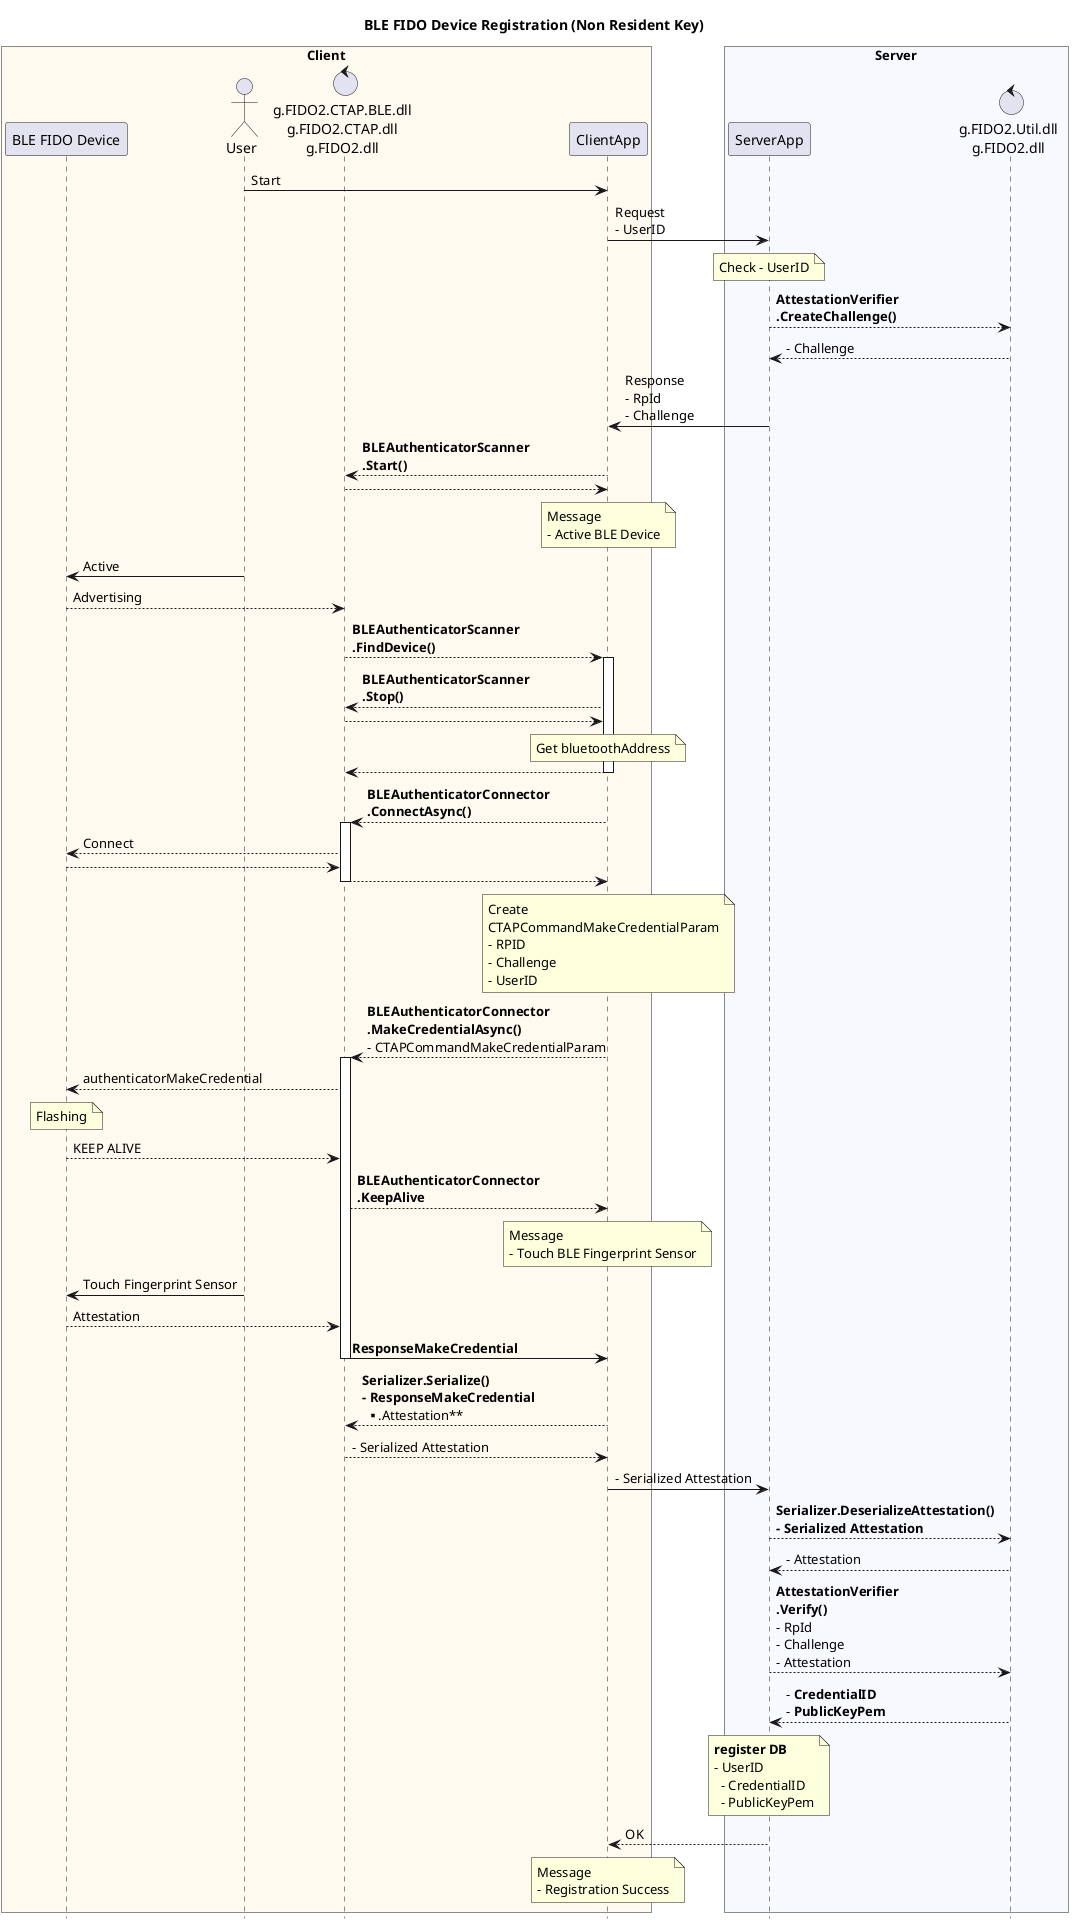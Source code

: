 @startuml
title BLE FIDO Device Registration (Non Resident Key)
hide footbox


box "Client" #FloralWhite
    participant "BLE FIDO Device" as Key
    actor  "User" as User
    control "g.FIDO2.CTAP.BLE.dll\ng.FIDO2.CTAP.dll\ng.FIDO2.dll" as CTAPBLE
    participant "ClientApp" as Client
end box

box "Server" #GhostWhite
    participant "ServerApp" as Server
    control "g.FIDO2.Util.dll\ng.FIDO2.dll" as Util
end box

User -> Client : Start
Client -> Server : Request\n- UserID
note over Server : Check - UserID
Server --> Util : **AttestationVerifier**\n**.CreateChallenge()**
Server <-- Util : - Challenge
Client <- Server : Response\n- RpId\n- Challenge

CTAPBLE <-- Client : **BLEAuthenticatorScanner**\n**.Start()**
CTAPBLE --> Client

note over Client : Message\n- Active BLE Device
Key <- User : Active
Key --> CTAPBLE : Advertising

CTAPBLE --> Client : **BLEAuthenticatorScanner**\n**.FindDevice()**
activate Client
    CTAPBLE <-- Client : **BLEAuthenticatorScanner**\n**.Stop()**
    CTAPBLE --> Client
    note over Client : Get bluetoothAddress
    CTAPBLE <-- Client
deactivate


CTAPBLE <-- Client : **BLEAuthenticatorConnector**\n**.ConnectAsync()**
activate CTAPBLE
    Key <-- CTAPBLE : Connect
    Key --> CTAPBLE
    CTAPBLE --> Client
deactivate

note over Client : Create \nCTAPCommandMakeCredentialParam\n- RPID\n- Challenge\n- UserID

CTAPBLE <-- Client : **BLEAuthenticatorConnector**\n**.MakeCredentialAsync()**\n- CTAPCommandMakeCredentialParam

activate CTAPBLE
    Key <-- CTAPBLE : authenticatorMakeCredential
    note over Key : Flashing
    Key --> CTAPBLE : KEEP ALIVE
    CTAPBLE --> Client : **BLEAuthenticatorConnector**\n**.KeepAlive**

    note over Client : Message\n- Touch BLE Fingerprint Sensor

    Key <- User : Touch Fingerprint Sensor
    Key --> CTAPBLE : Attestation
    CTAPBLE -> Client : **ResponseMakeCredential**
deactivate CTAPBLE

CTAPBLE <-- Client : **Serializer.Serialize()**\n**- ResponseMakeCredential**\n**  .Attestation**
CTAPBLE --> Client :- Serialized Attestation

Client -> Server :- Serialized Attestation

Server --> Util : **Serializer.DeserializeAttestation()**\n**- Serialized Attestation**
Server <-- Util : - Attestation
Server --> Util : **AttestationVerifier**\n**.Verify()**\n- RpId\n- Challenge\n- Attestation
Server <-- Util : - **CredentialID**\n- **PublicKeyPem**

note over Server : **register DB**\n- UserID\n  - CredentialID\n  - PublicKeyPem
Client <-- Server : OK

note over Client : Message\n- Registration Success

@enduml
